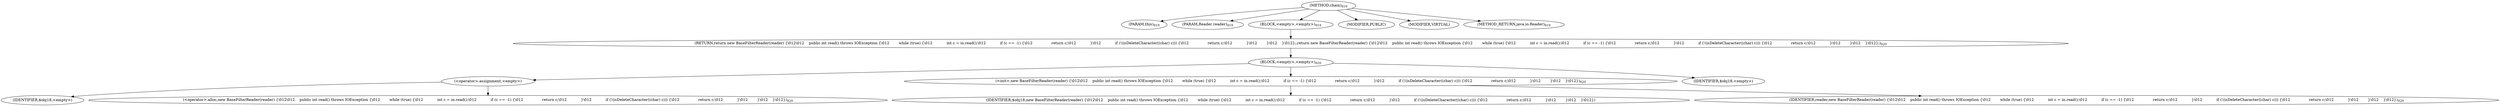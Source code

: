 digraph "chain" {  
"1686" [label = <(METHOD,chain)<SUB>819</SUB>> ]
"1687" [label = <(PARAM,this)<SUB>819</SUB>> ]
"1688" [label = <(PARAM,Reader reader)<SUB>819</SUB>> ]
"1689" [label = <(BLOCK,&lt;empty&gt;,&lt;empty&gt;)<SUB>819</SUB>> ]
"1690" [label = <(RETURN,return new BaseFilterReader(reader) {\012\012    public int read() throws IOException {\012        while (true) {\012            int c = in.read();\012            if (c == -1) {\012                return c;\012            }\012            if (!(isDeleteCharacter((char) c))) {\012                return c;\012            }\012        }\012    }\012};,return new BaseFilterReader(reader) {\012\012    public int read() throws IOException {\012        while (true) {\012            int c = in.read();\012            if (c == -1) {\012                return c;\012            }\012            if (!(isDeleteCharacter((char) c))) {\012                return c;\012            }\012        }\012    }\012};)<SUB>820</SUB>> ]
"1691" [label = <(BLOCK,&lt;empty&gt;,&lt;empty&gt;)<SUB>820</SUB>> ]
"1692" [label = <(&lt;operator&gt;.assignment,&lt;empty&gt;)> ]
"1693" [label = <(IDENTIFIER,$obj18,&lt;empty&gt;)> ]
"1694" [label = <(&lt;operator&gt;.alloc,new BaseFilterReader(reader) {\012\012    public int read() throws IOException {\012        while (true) {\012            int c = in.read();\012            if (c == -1) {\012                return c;\012            }\012            if (!(isDeleteCharacter((char) c))) {\012                return c;\012            }\012        }\012    }\012})<SUB>820</SUB>> ]
"1695" [label = <(&lt;init&gt;,new BaseFilterReader(reader) {\012\012    public int read() throws IOException {\012        while (true) {\012            int c = in.read();\012            if (c == -1) {\012                return c;\012            }\012            if (!(isDeleteCharacter((char) c))) {\012                return c;\012            }\012        }\012    }\012})<SUB>820</SUB>> ]
"1696" [label = <(IDENTIFIER,$obj18,new BaseFilterReader(reader) {\012\012    public int read() throws IOException {\012        while (true) {\012            int c = in.read();\012            if (c == -1) {\012                return c;\012            }\012            if (!(isDeleteCharacter((char) c))) {\012                return c;\012            }\012        }\012    }\012})> ]
"1697" [label = <(IDENTIFIER,reader,new BaseFilterReader(reader) {\012\012    public int read() throws IOException {\012        while (true) {\012            int c = in.read();\012            if (c == -1) {\012                return c;\012            }\012            if (!(isDeleteCharacter((char) c))) {\012                return c;\012            }\012        }\012    }\012})<SUB>820</SUB>> ]
"1698" [label = <(IDENTIFIER,$obj18,&lt;empty&gt;)> ]
"1699" [label = <(MODIFIER,PUBLIC)> ]
"1700" [label = <(MODIFIER,VIRTUAL)> ]
"1701" [label = <(METHOD_RETURN,java.io.Reader)<SUB>819</SUB>> ]
  "1686" -> "1687" 
  "1686" -> "1688" 
  "1686" -> "1689" 
  "1686" -> "1699" 
  "1686" -> "1700" 
  "1686" -> "1701" 
  "1689" -> "1690" 
  "1690" -> "1691" 
  "1691" -> "1692" 
  "1691" -> "1695" 
  "1691" -> "1698" 
  "1692" -> "1693" 
  "1692" -> "1694" 
  "1695" -> "1696" 
  "1695" -> "1697" 
}
